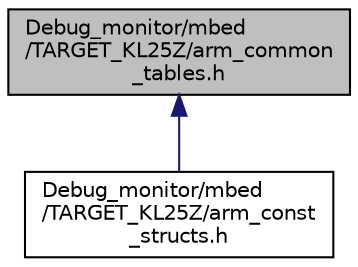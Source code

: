 digraph "Debug_monitor/mbed/TARGET_KL25Z/arm_common_tables.h"
{
 // LATEX_PDF_SIZE
  edge [fontname="Helvetica",fontsize="10",labelfontname="Helvetica",labelfontsize="10"];
  node [fontname="Helvetica",fontsize="10",shape=record];
  Node1 [label="Debug_monitor/mbed\l/TARGET_KL25Z/arm_common\l_tables.h",height=0.2,width=0.4,color="black", fillcolor="grey75", style="filled", fontcolor="black",tooltip=" "];
  Node1 -> Node2 [dir="back",color="midnightblue",fontsize="10",style="solid",fontname="Helvetica"];
  Node2 [label="Debug_monitor/mbed\l/TARGET_KL25Z/arm_const\l_structs.h",height=0.2,width=0.4,color="black", fillcolor="white", style="filled",URL="$arm__const__structs_8h.html",tooltip=" "];
}
